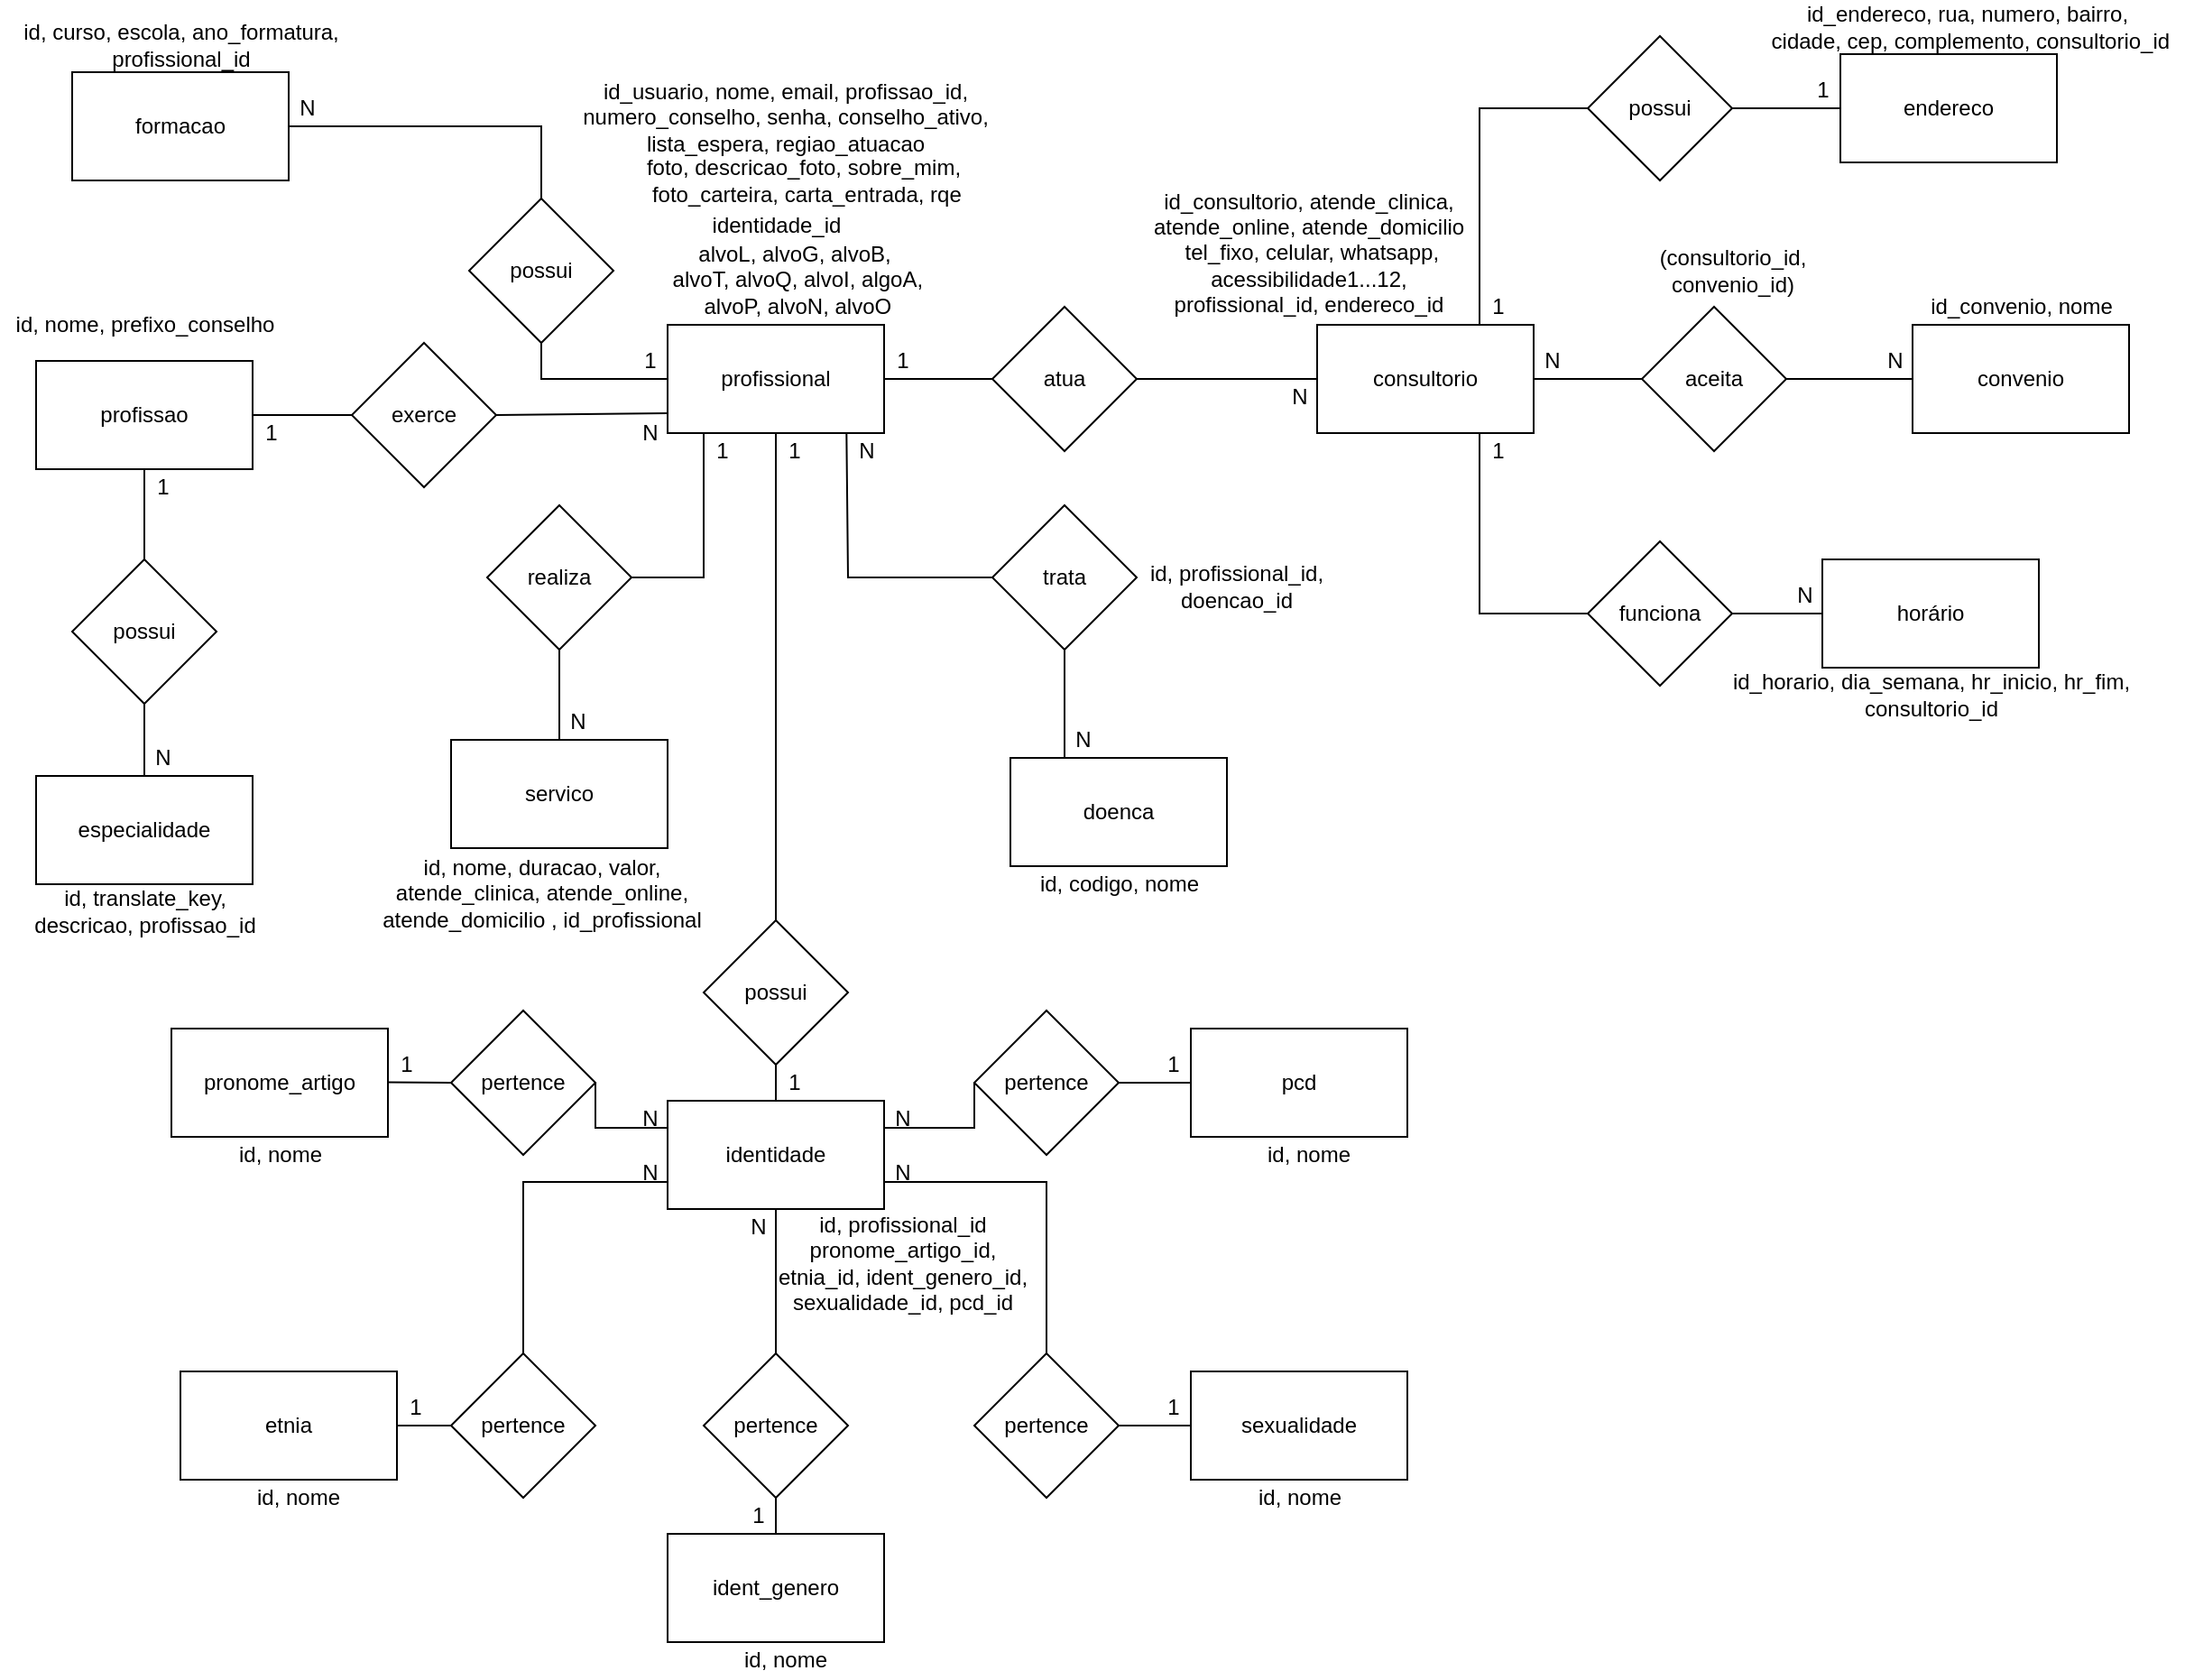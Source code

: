 <mxfile version="19.0.0" type="device"><diagram id="D3DDnIpMp7syWgpgnjYc" name="Page-1"><mxGraphModel dx="1280" dy="1057" grid="1" gridSize="10" guides="1" tooltips="1" connect="1" arrows="1" fold="1" page="1" pageScale="1" pageWidth="827" pageHeight="1169" math="0" shadow="0"><root><mxCell id="0"/><mxCell id="1" parent="0"/><mxCell id="sRLIQsQh0YKUHEPlZo1W-2" value="profissional" style="rounded=0;whiteSpace=wrap;html=1;" parent="1" vertex="1"><mxGeometry x="670" y="230" width="120" height="60" as="geometry"/></mxCell><mxCell id="sRLIQsQh0YKUHEPlZo1W-3" value="id_usuario, nome, email, profissao_id,&lt;br&gt;numero_conselho, senha, conselho_ativo,&lt;br&gt;lista_espera, regiao_atuacao" style="text;html=1;align=center;verticalAlign=middle;resizable=0;points=[];autosize=1;strokeColor=none;fillColor=none;" parent="1" vertex="1"><mxGeometry x="615" y="90" width="240" height="50" as="geometry"/></mxCell><mxCell id="sRLIQsQh0YKUHEPlZo1W-13" value="foto, descricao_foto, sobre_mim,&lt;br&gt;&amp;nbsp;foto_carteira, carta_entrada, rqe" style="text;html=1;align=center;verticalAlign=middle;resizable=0;points=[];autosize=1;strokeColor=none;fillColor=none;" parent="1" vertex="1"><mxGeometry x="650" y="135" width="190" height="30" as="geometry"/></mxCell><mxCell id="sRLIQsQh0YKUHEPlZo1W-14" value="consultorio" style="rounded=0;whiteSpace=wrap;html=1;" parent="1" vertex="1"><mxGeometry x="1030" y="230" width="120" height="60" as="geometry"/></mxCell><mxCell id="sRLIQsQh0YKUHEPlZo1W-15" value="id_consultorio, atende_clinica,&lt;br&gt;atende_online, atende_domicilio&lt;br&gt;&amp;nbsp;tel_fixo, celular, whatsapp, &lt;br&gt;acessibilidade1...12,&lt;br&gt;profissional_id, endereco_id" style="text;html=1;align=center;verticalAlign=middle;resizable=0;points=[];autosize=1;strokeColor=none;fillColor=none;" parent="1" vertex="1"><mxGeometry x="930" y="150" width="190" height="80" as="geometry"/></mxCell><mxCell id="sRLIQsQh0YKUHEPlZo1W-16" value="convenio" style="rounded=0;whiteSpace=wrap;html=1;" parent="1" vertex="1"><mxGeometry x="1360" y="230" width="120" height="60" as="geometry"/></mxCell><mxCell id="sRLIQsQh0YKUHEPlZo1W-17" value="endereco" style="rounded=0;whiteSpace=wrap;html=1;" parent="1" vertex="1"><mxGeometry x="1320" y="80" width="120" height="60" as="geometry"/></mxCell><mxCell id="sRLIQsQh0YKUHEPlZo1W-18" value="id_endereco, rua, numero, bairro,&lt;br&gt;&amp;nbsp;cidade, cep, complemento, consultorio_id" style="text;html=1;align=center;verticalAlign=middle;resizable=0;points=[];autosize=1;strokeColor=none;fillColor=none;" parent="1" vertex="1"><mxGeometry x="1270" y="50" width="240" height="30" as="geometry"/></mxCell><mxCell id="sRLIQsQh0YKUHEPlZo1W-19" value="id_convenio, nome" style="text;html=1;align=center;verticalAlign=middle;resizable=0;points=[];autosize=1;strokeColor=none;fillColor=none;" parent="1" vertex="1"><mxGeometry x="1360" y="210" width="120" height="20" as="geometry"/></mxCell><mxCell id="sRLIQsQh0YKUHEPlZo1W-21" value="" style="endArrow=none;html=1;rounded=0;exitX=0;exitY=0.5;exitDx=0;exitDy=0;entryX=0.75;entryY=0;entryDx=0;entryDy=0;" parent="1" source="sRLIQsQh0YKUHEPlZo1W-22" target="sRLIQsQh0YKUHEPlZo1W-14" edge="1"><mxGeometry width="50" height="50" relative="1" as="geometry"><mxPoint x="720" y="100" as="sourcePoint"/><mxPoint x="590" y="220" as="targetPoint"/><Array as="points"><mxPoint x="1120" y="110"/></Array></mxGeometry></mxCell><mxCell id="sRLIQsQh0YKUHEPlZo1W-22" value="possui" style="rhombus;whiteSpace=wrap;html=1;" parent="1" vertex="1"><mxGeometry x="1180" y="70" width="80" height="80" as="geometry"/></mxCell><mxCell id="sRLIQsQh0YKUHEPlZo1W-23" value="atua" style="rhombus;whiteSpace=wrap;html=1;" parent="1" vertex="1"><mxGeometry x="850" y="220" width="80" height="80" as="geometry"/></mxCell><mxCell id="sRLIQsQh0YKUHEPlZo1W-24" value="" style="endArrow=none;html=1;rounded=0;exitX=1;exitY=0.5;exitDx=0;exitDy=0;entryX=0;entryY=0.5;entryDx=0;entryDy=0;" parent="1" source="sRLIQsQh0YKUHEPlZo1W-2" target="sRLIQsQh0YKUHEPlZo1W-23" edge="1"><mxGeometry width="50" height="50" relative="1" as="geometry"><mxPoint x="1090" y="220" as="sourcePoint"/><mxPoint x="1140" y="170" as="targetPoint"/><Array as="points"/></mxGeometry></mxCell><mxCell id="sRLIQsQh0YKUHEPlZo1W-25" value="" style="endArrow=none;html=1;rounded=0;entryX=0;entryY=0.5;entryDx=0;entryDy=0;exitX=1;exitY=0.5;exitDx=0;exitDy=0;" parent="1" source="sRLIQsQh0YKUHEPlZo1W-23" target="sRLIQsQh0YKUHEPlZo1W-14" edge="1"><mxGeometry width="50" height="50" relative="1" as="geometry"><mxPoint x="1090" y="220" as="sourcePoint"/><mxPoint x="1140" y="170" as="targetPoint"/><Array as="points"><mxPoint x="980" y="260"/></Array></mxGeometry></mxCell><mxCell id="sRLIQsQh0YKUHEPlZo1W-26" value="aceita" style="rhombus;whiteSpace=wrap;html=1;" parent="1" vertex="1"><mxGeometry x="1210" y="220" width="80" height="80" as="geometry"/></mxCell><mxCell id="sRLIQsQh0YKUHEPlZo1W-28" value="" style="endArrow=none;html=1;rounded=0;entryX=0;entryY=0.5;entryDx=0;entryDy=0;exitX=1;exitY=0.5;exitDx=0;exitDy=0;" parent="1" source="sRLIQsQh0YKUHEPlZo1W-26" target="sRLIQsQh0YKUHEPlZo1W-16" edge="1"><mxGeometry width="50" height="50" relative="1" as="geometry"><mxPoint x="1090" y="220" as="sourcePoint"/><mxPoint x="1140" y="170" as="targetPoint"/></mxGeometry></mxCell><mxCell id="sRLIQsQh0YKUHEPlZo1W-29" value="N" style="text;html=1;align=center;verticalAlign=middle;resizable=0;points=[];autosize=1;strokeColor=none;fillColor=none;" parent="1" vertex="1"><mxGeometry x="1150" y="240" width="20" height="20" as="geometry"/></mxCell><mxCell id="sRLIQsQh0YKUHEPlZo1W-30" value="N" style="text;html=1;align=center;verticalAlign=middle;resizable=0;points=[];autosize=1;strokeColor=none;fillColor=none;" parent="1" vertex="1"><mxGeometry x="1290" y="370" width="20" height="20" as="geometry"/></mxCell><mxCell id="sRLIQsQh0YKUHEPlZo1W-31" value="(consultorio_id,&lt;br&gt;convenio_id)" style="text;html=1;align=center;verticalAlign=middle;resizable=0;points=[];autosize=1;strokeColor=none;fillColor=none;" parent="1" vertex="1"><mxGeometry x="1210" y="185" width="100" height="30" as="geometry"/></mxCell><mxCell id="sRLIQsQh0YKUHEPlZo1W-32" value="1" style="text;html=1;align=center;verticalAlign=middle;resizable=0;points=[];autosize=1;strokeColor=none;fillColor=none;" parent="1" vertex="1"><mxGeometry x="1120" y="290" width="20" height="20" as="geometry"/></mxCell><mxCell id="sRLIQsQh0YKUHEPlZo1W-33" value="1" style="text;html=1;align=center;verticalAlign=middle;resizable=0;points=[];autosize=1;strokeColor=none;fillColor=none;" parent="1" vertex="1"><mxGeometry x="1300" y="90" width="20" height="20" as="geometry"/></mxCell><mxCell id="sRLIQsQh0YKUHEPlZo1W-34" value="horário" style="rounded=0;whiteSpace=wrap;html=1;" parent="1" vertex="1"><mxGeometry x="1310" y="360" width="120" height="60" as="geometry"/></mxCell><mxCell id="sRLIQsQh0YKUHEPlZo1W-35" value="funciona" style="rhombus;whiteSpace=wrap;html=1;" parent="1" vertex="1"><mxGeometry x="1180" y="350" width="80" height="80" as="geometry"/></mxCell><mxCell id="sRLIQsQh0YKUHEPlZo1W-36" value="" style="endArrow=none;html=1;rounded=0;entryX=0;entryY=0.5;entryDx=0;entryDy=0;exitX=1;exitY=0.5;exitDx=0;exitDy=0;" parent="1" source="sRLIQsQh0YKUHEPlZo1W-35" target="sRLIQsQh0YKUHEPlZo1W-34" edge="1"><mxGeometry width="50" height="50" relative="1" as="geometry"><mxPoint x="1070" y="320" as="sourcePoint"/><mxPoint x="1120" y="270" as="targetPoint"/></mxGeometry></mxCell><mxCell id="sRLIQsQh0YKUHEPlZo1W-37" value="" style="endArrow=none;html=1;rounded=0;entryX=0.75;entryY=1;entryDx=0;entryDy=0;exitX=0;exitY=0.5;exitDx=0;exitDy=0;" parent="1" source="sRLIQsQh0YKUHEPlZo1W-35" target="sRLIQsQh0YKUHEPlZo1W-14" edge="1"><mxGeometry width="50" height="50" relative="1" as="geometry"><mxPoint x="1070" y="320" as="sourcePoint"/><mxPoint x="1120" y="270" as="targetPoint"/><Array as="points"><mxPoint x="1120" y="390"/></Array></mxGeometry></mxCell><mxCell id="sRLIQsQh0YKUHEPlZo1W-38" value="id_horario, dia_semana, hr_inicio, hr_fim,&lt;br&gt;consultorio_id" style="text;html=1;align=center;verticalAlign=middle;resizable=0;points=[];autosize=1;strokeColor=none;fillColor=none;" parent="1" vertex="1"><mxGeometry x="1250" y="420" width="240" height="30" as="geometry"/></mxCell><mxCell id="sRLIQsQh0YKUHEPlZo1W-40" value="" style="endArrow=none;html=1;rounded=0;exitX=1;exitY=0.5;exitDx=0;exitDy=0;entryX=0;entryY=0.5;entryDx=0;entryDy=0;" parent="1" source="sRLIQsQh0YKUHEPlZo1W-14" target="sRLIQsQh0YKUHEPlZo1W-26" edge="1"><mxGeometry width="50" height="50" relative="1" as="geometry"><mxPoint x="920" y="220" as="sourcePoint"/><mxPoint x="970" y="170" as="targetPoint"/></mxGeometry></mxCell><mxCell id="sRLIQsQh0YKUHEPlZo1W-41" value="" style="endArrow=none;html=1;rounded=0;exitX=1;exitY=0.5;exitDx=0;exitDy=0;entryX=0;entryY=0.5;entryDx=0;entryDy=0;" parent="1" source="sRLIQsQh0YKUHEPlZo1W-22" target="sRLIQsQh0YKUHEPlZo1W-17" edge="1"><mxGeometry width="50" height="50" relative="1" as="geometry"><mxPoint x="1000" y="220" as="sourcePoint"/><mxPoint x="980" y="100" as="targetPoint"/></mxGeometry></mxCell><mxCell id="sRLIQsQh0YKUHEPlZo1W-45" value="1" style="text;html=1;align=center;verticalAlign=middle;resizable=0;points=[];autosize=1;strokeColor=none;fillColor=none;" parent="1" vertex="1"><mxGeometry x="1120" y="210" width="20" height="20" as="geometry"/></mxCell><mxCell id="sRLIQsQh0YKUHEPlZo1W-46" value="N" style="text;html=1;align=center;verticalAlign=middle;resizable=0;points=[];autosize=1;strokeColor=none;fillColor=none;" parent="1" vertex="1"><mxGeometry x="1340" y="240" width="20" height="20" as="geometry"/></mxCell><mxCell id="jHB2yHVg3FIGtP02SNOT-1" value="1" style="text;html=1;align=center;verticalAlign=middle;resizable=0;points=[];autosize=1;strokeColor=none;fillColor=none;" parent="1" vertex="1"><mxGeometry x="790" y="240" width="20" height="20" as="geometry"/></mxCell><mxCell id="jHB2yHVg3FIGtP02SNOT-2" value="N" style="text;html=1;align=center;verticalAlign=middle;resizable=0;points=[];autosize=1;strokeColor=none;fillColor=none;" parent="1" vertex="1"><mxGeometry x="1010" y="260" width="20" height="20" as="geometry"/></mxCell><mxCell id="jHB2yHVg3FIGtP02SNOT-3" value="servico" style="rounded=0;whiteSpace=wrap;html=1;" parent="1" vertex="1"><mxGeometry x="550" y="460" width="120" height="60" as="geometry"/></mxCell><mxCell id="jHB2yHVg3FIGtP02SNOT-4" value="realiza" style="rhombus;whiteSpace=wrap;html=1;" parent="1" vertex="1"><mxGeometry x="570" y="330" width="80" height="80" as="geometry"/></mxCell><mxCell id="jHB2yHVg3FIGtP02SNOT-5" value="" style="endArrow=none;html=1;rounded=0;entryX=1;entryY=0.5;entryDx=0;entryDy=0;" parent="1" target="jHB2yHVg3FIGtP02SNOT-4" edge="1"><mxGeometry width="50" height="50" relative="1" as="geometry"><mxPoint x="690" y="290" as="sourcePoint"/><mxPoint x="360" y="320" as="targetPoint"/><Array as="points"><mxPoint x="690" y="370"/></Array></mxGeometry></mxCell><mxCell id="jHB2yHVg3FIGtP02SNOT-6" value="" style="endArrow=none;html=1;rounded=0;exitX=0.5;exitY=1;exitDx=0;exitDy=0;entryX=0.5;entryY=0;entryDx=0;entryDy=0;" parent="1" source="jHB2yHVg3FIGtP02SNOT-4" target="jHB2yHVg3FIGtP02SNOT-3" edge="1"><mxGeometry width="50" height="50" relative="1" as="geometry"><mxPoint x="310" y="370" as="sourcePoint"/><mxPoint x="360" y="320" as="targetPoint"/></mxGeometry></mxCell><mxCell id="jHB2yHVg3FIGtP02SNOT-7" value="1" style="text;html=1;align=center;verticalAlign=middle;resizable=0;points=[];autosize=1;strokeColor=none;fillColor=none;" parent="1" vertex="1"><mxGeometry x="690" y="290" width="20" height="20" as="geometry"/></mxCell><mxCell id="jHB2yHVg3FIGtP02SNOT-8" value="N" style="text;html=1;align=center;verticalAlign=middle;resizable=0;points=[];autosize=1;strokeColor=none;fillColor=none;" parent="1" vertex="1"><mxGeometry x="610" y="440" width="20" height="20" as="geometry"/></mxCell><mxCell id="jHB2yHVg3FIGtP02SNOT-9" value="id, nome, duracao, valor,&lt;br&gt;atende_clinica, atende_online,&lt;br&gt;atende_domicilio , id_profissional" style="text;html=1;align=center;verticalAlign=middle;resizable=0;points=[];autosize=1;strokeColor=none;fillColor=none;" parent="1" vertex="1"><mxGeometry x="505" y="520" width="190" height="50" as="geometry"/></mxCell><mxCell id="Y3lOkSp_hceCPtzfGzdd-1" value="identidade_id" style="text;html=1;align=center;verticalAlign=middle;resizable=0;points=[];autosize=1;strokeColor=none;fillColor=none;" vertex="1" parent="1"><mxGeometry x="685" y="165" width="90" height="20" as="geometry"/></mxCell><mxCell id="Y3lOkSp_hceCPtzfGzdd-2" value="formacao" style="rounded=0;whiteSpace=wrap;html=1;" vertex="1" parent="1"><mxGeometry x="340" y="90" width="120" height="60" as="geometry"/></mxCell><mxCell id="Y3lOkSp_hceCPtzfGzdd-3" value="possui" style="rhombus;whiteSpace=wrap;html=1;" vertex="1" parent="1"><mxGeometry x="560" y="160" width="80" height="80" as="geometry"/></mxCell><mxCell id="Y3lOkSp_hceCPtzfGzdd-4" value="" style="endArrow=none;html=1;rounded=0;startArrow=none;" edge="1" parent="1"><mxGeometry width="50" height="50" relative="1" as="geometry"><mxPoint x="670" y="260" as="sourcePoint"/><mxPoint x="670" y="260" as="targetPoint"/></mxGeometry></mxCell><mxCell id="Y3lOkSp_hceCPtzfGzdd-5" value="" style="endArrow=none;html=1;rounded=0;entryX=1;entryY=0.5;entryDx=0;entryDy=0;exitX=0.5;exitY=0;exitDx=0;exitDy=0;" edge="1" parent="1" source="Y3lOkSp_hceCPtzfGzdd-3" target="Y3lOkSp_hceCPtzfGzdd-2"><mxGeometry width="50" height="50" relative="1" as="geometry"><mxPoint x="710" y="310" as="sourcePoint"/><mxPoint x="760" y="260" as="targetPoint"/><Array as="points"><mxPoint x="600" y="120"/></Array></mxGeometry></mxCell><mxCell id="Y3lOkSp_hceCPtzfGzdd-6" value="1" style="text;html=1;align=center;verticalAlign=middle;resizable=0;points=[];autosize=1;strokeColor=none;fillColor=none;" vertex="1" parent="1"><mxGeometry x="650" y="240" width="20" height="20" as="geometry"/></mxCell><mxCell id="Y3lOkSp_hceCPtzfGzdd-7" value="" style="endArrow=none;html=1;rounded=0;exitX=0.5;exitY=1;exitDx=0;exitDy=0;" edge="1" parent="1" source="Y3lOkSp_hceCPtzfGzdd-3"><mxGeometry width="50" height="50" relative="1" as="geometry"><mxPoint x="590" y="260" as="sourcePoint"/><mxPoint x="670" y="260" as="targetPoint"/><Array as="points"><mxPoint x="600" y="260"/></Array></mxGeometry></mxCell><mxCell id="Y3lOkSp_hceCPtzfGzdd-10" value="N" style="text;html=1;align=center;verticalAlign=middle;resizable=0;points=[];autosize=1;strokeColor=none;fillColor=none;" vertex="1" parent="1"><mxGeometry x="460" y="100" width="20" height="20" as="geometry"/></mxCell><mxCell id="Y3lOkSp_hceCPtzfGzdd-11" value="id, curso, escola, ano_formatura,&lt;br&gt;profissional_id" style="text;html=1;align=center;verticalAlign=middle;resizable=0;points=[];autosize=1;strokeColor=none;fillColor=none;" vertex="1" parent="1"><mxGeometry x="305" y="60" width="190" height="30" as="geometry"/></mxCell><mxCell id="Y3lOkSp_hceCPtzfGzdd-12" value="especialidade" style="rounded=0;whiteSpace=wrap;html=1;" vertex="1" parent="1"><mxGeometry x="320" y="480" width="120" height="60" as="geometry"/></mxCell><mxCell id="Y3lOkSp_hceCPtzfGzdd-13" value="id, translate_key,&lt;br&gt;descricao, profissao_id" style="text;html=1;align=center;verticalAlign=middle;resizable=0;points=[];autosize=1;strokeColor=none;fillColor=none;" vertex="1" parent="1"><mxGeometry x="310" y="540" width="140" height="30" as="geometry"/></mxCell><mxCell id="Y3lOkSp_hceCPtzfGzdd-14" value="possui" style="rhombus;whiteSpace=wrap;html=1;rounded=0;" vertex="1" parent="1"><mxGeometry x="340" y="360" width="80" height="80" as="geometry"/></mxCell><mxCell id="Y3lOkSp_hceCPtzfGzdd-16" value="" style="endArrow=none;html=1;rounded=0;exitX=0.5;exitY=0;exitDx=0;exitDy=0;" edge="1" parent="1" source="Y3lOkSp_hceCPtzfGzdd-14"><mxGeometry width="50" height="50" relative="1" as="geometry"><mxPoint x="710" y="300" as="sourcePoint"/><mxPoint x="380" y="330" as="targetPoint"/><Array as="points"><mxPoint x="380" y="310"/></Array></mxGeometry></mxCell><mxCell id="Y3lOkSp_hceCPtzfGzdd-17" value="" style="endArrow=none;html=1;rounded=0;entryX=0.5;entryY=0;entryDx=0;entryDy=0;exitX=0.5;exitY=1;exitDx=0;exitDy=0;" edge="1" parent="1" source="Y3lOkSp_hceCPtzfGzdd-14" target="Y3lOkSp_hceCPtzfGzdd-12"><mxGeometry width="50" height="50" relative="1" as="geometry"><mxPoint x="710" y="300" as="sourcePoint"/><mxPoint x="760" y="250" as="targetPoint"/></mxGeometry></mxCell><mxCell id="Y3lOkSp_hceCPtzfGzdd-18" value="1" style="text;html=1;align=center;verticalAlign=middle;resizable=0;points=[];autosize=1;strokeColor=none;fillColor=none;" vertex="1" parent="1"><mxGeometry x="440" y="280" width="20" height="20" as="geometry"/></mxCell><mxCell id="Y3lOkSp_hceCPtzfGzdd-19" value="N" style="text;html=1;align=center;verticalAlign=middle;resizable=0;points=[];autosize=1;strokeColor=none;fillColor=none;" vertex="1" parent="1"><mxGeometry x="650" y="280" width="20" height="20" as="geometry"/></mxCell><mxCell id="Y3lOkSp_hceCPtzfGzdd-22" value="alvoL, alvoG, alvoB,&lt;br&gt;&amp;nbsp;alvoT, alvoQ, alvoI, algoA,&lt;br&gt;&amp;nbsp;alvoP, alvoN, alvoO" style="text;html=1;align=center;verticalAlign=middle;resizable=0;points=[];autosize=1;strokeColor=none;fillColor=none;" vertex="1" parent="1"><mxGeometry x="660" y="180" width="160" height="50" as="geometry"/></mxCell><mxCell id="Y3lOkSp_hceCPtzfGzdd-25" value="profissao" style="rounded=0;whiteSpace=wrap;html=1;" vertex="1" parent="1"><mxGeometry x="320" y="250" width="120" height="60" as="geometry"/></mxCell><mxCell id="Y3lOkSp_hceCPtzfGzdd-26" value="exerce" style="rhombus;whiteSpace=wrap;html=1;" vertex="1" parent="1"><mxGeometry x="495" y="240" width="80" height="80" as="geometry"/></mxCell><mxCell id="Y3lOkSp_hceCPtzfGzdd-27" value="" style="endArrow=none;html=1;rounded=0;entryX=1;entryY=0.5;entryDx=0;entryDy=0;exitX=-0.002;exitY=0.817;exitDx=0;exitDy=0;exitPerimeter=0;" edge="1" parent="1" source="sRLIQsQh0YKUHEPlZo1W-2" target="Y3lOkSp_hceCPtzfGzdd-26"><mxGeometry width="50" height="50" relative="1" as="geometry"><mxPoint x="540" y="450" as="sourcePoint"/><mxPoint x="590" y="400" as="targetPoint"/></mxGeometry></mxCell><mxCell id="Y3lOkSp_hceCPtzfGzdd-30" value="1" style="text;html=1;align=center;verticalAlign=middle;resizable=0;points=[];autosize=1;strokeColor=none;fillColor=none;" vertex="1" parent="1"><mxGeometry x="380" y="310" width="20" height="20" as="geometry"/></mxCell><mxCell id="Y3lOkSp_hceCPtzfGzdd-31" value="N" style="text;html=1;align=center;verticalAlign=middle;resizable=0;points=[];autosize=1;strokeColor=none;fillColor=none;" vertex="1" parent="1"><mxGeometry x="380" y="460" width="20" height="20" as="geometry"/></mxCell><mxCell id="Y3lOkSp_hceCPtzfGzdd-32" value="" style="endArrow=none;html=1;rounded=0;entryX=1;entryY=0.5;entryDx=0;entryDy=0;exitX=0;exitY=0.5;exitDx=0;exitDy=0;" edge="1" parent="1" source="Y3lOkSp_hceCPtzfGzdd-26" target="Y3lOkSp_hceCPtzfGzdd-25"><mxGeometry width="50" height="50" relative="1" as="geometry"><mxPoint x="630" y="230" as="sourcePoint"/><mxPoint x="680" y="180" as="targetPoint"/></mxGeometry></mxCell><mxCell id="Y3lOkSp_hceCPtzfGzdd-34" value="id, nome, prefixo_conselho" style="text;html=1;align=center;verticalAlign=middle;resizable=0;points=[];autosize=1;strokeColor=none;fillColor=none;" vertex="1" parent="1"><mxGeometry x="300" y="220" width="160" height="20" as="geometry"/></mxCell><mxCell id="Y3lOkSp_hceCPtzfGzdd-36" value="doenca" style="rounded=0;whiteSpace=wrap;html=1;" vertex="1" parent="1"><mxGeometry x="860" y="470" width="120" height="60" as="geometry"/></mxCell><mxCell id="Y3lOkSp_hceCPtzfGzdd-37" value="trata" style="rhombus;whiteSpace=wrap;html=1;" vertex="1" parent="1"><mxGeometry x="850" y="330" width="80" height="80" as="geometry"/></mxCell><mxCell id="Y3lOkSp_hceCPtzfGzdd-38" value="" style="endArrow=none;html=1;rounded=0;entryX=-0.042;entryY=0.008;entryDx=0;entryDy=0;exitX=0;exitY=0.5;exitDx=0;exitDy=0;entryPerimeter=0;" edge="1" parent="1" source="Y3lOkSp_hceCPtzfGzdd-37" target="Y3lOkSp_hceCPtzfGzdd-40"><mxGeometry width="50" height="50" relative="1" as="geometry"><mxPoint x="970" y="430" as="sourcePoint"/><mxPoint x="1020" y="380" as="targetPoint"/><Array as="points"><mxPoint x="770" y="370"/></Array></mxGeometry></mxCell><mxCell id="Y3lOkSp_hceCPtzfGzdd-39" value="" style="endArrow=none;html=1;rounded=0;exitX=0.25;exitY=0;exitDx=0;exitDy=0;entryX=0.5;entryY=1;entryDx=0;entryDy=0;" edge="1" parent="1" source="Y3lOkSp_hceCPtzfGzdd-36" target="Y3lOkSp_hceCPtzfGzdd-37"><mxGeometry width="50" height="50" relative="1" as="geometry"><mxPoint x="970" y="430" as="sourcePoint"/><mxPoint x="1020" y="380" as="targetPoint"/></mxGeometry></mxCell><mxCell id="Y3lOkSp_hceCPtzfGzdd-40" value="N" style="text;html=1;align=center;verticalAlign=middle;resizable=0;points=[];autosize=1;strokeColor=none;fillColor=none;" vertex="1" parent="1"><mxGeometry x="770" y="290" width="20" height="20" as="geometry"/></mxCell><mxCell id="Y3lOkSp_hceCPtzfGzdd-41" value="N" style="text;html=1;align=center;verticalAlign=middle;resizable=0;points=[];autosize=1;strokeColor=none;fillColor=none;" vertex="1" parent="1"><mxGeometry x="890" y="450" width="20" height="20" as="geometry"/></mxCell><mxCell id="Y3lOkSp_hceCPtzfGzdd-42" value="id, profissional_id,&lt;br&gt;doencao_id" style="text;html=1;align=center;verticalAlign=middle;resizable=0;points=[];autosize=1;strokeColor=none;fillColor=none;" vertex="1" parent="1"><mxGeometry x="930" y="360" width="110" height="30" as="geometry"/></mxCell><mxCell id="Y3lOkSp_hceCPtzfGzdd-43" value="id, codigo, nome" style="text;html=1;align=center;verticalAlign=middle;resizable=0;points=[];autosize=1;strokeColor=none;fillColor=none;" vertex="1" parent="1"><mxGeometry x="870" y="530" width="100" height="20" as="geometry"/></mxCell><mxCell id="Y3lOkSp_hceCPtzfGzdd-45" value="identidade" style="rounded=0;whiteSpace=wrap;html=1;" vertex="1" parent="1"><mxGeometry x="670" y="660" width="120" height="60" as="geometry"/></mxCell><mxCell id="Y3lOkSp_hceCPtzfGzdd-46" value="possui" style="rhombus;whiteSpace=wrap;html=1;" vertex="1" parent="1"><mxGeometry x="690" y="560" width="80" height="80" as="geometry"/></mxCell><mxCell id="Y3lOkSp_hceCPtzfGzdd-47" value="" style="endArrow=none;html=1;rounded=0;exitX=0.5;exitY=0;exitDx=0;exitDy=0;entryX=0.5;entryY=1;entryDx=0;entryDy=0;" edge="1" parent="1" source="Y3lOkSp_hceCPtzfGzdd-45" target="Y3lOkSp_hceCPtzfGzdd-46"><mxGeometry width="50" height="50" relative="1" as="geometry"><mxPoint x="710" y="590" as="sourcePoint"/><mxPoint x="760" y="540" as="targetPoint"/></mxGeometry></mxCell><mxCell id="Y3lOkSp_hceCPtzfGzdd-48" value="" style="endArrow=none;html=1;rounded=0;entryX=0.5;entryY=0;entryDx=0;entryDy=0;exitX=0.5;exitY=1;exitDx=0;exitDy=0;" edge="1" parent="1" source="sRLIQsQh0YKUHEPlZo1W-2" target="Y3lOkSp_hceCPtzfGzdd-46"><mxGeometry width="50" height="50" relative="1" as="geometry"><mxPoint x="710" y="590" as="sourcePoint"/><mxPoint x="760" y="540" as="targetPoint"/></mxGeometry></mxCell><mxCell id="Y3lOkSp_hceCPtzfGzdd-49" value="pronome_artigo" style="rounded=0;whiteSpace=wrap;html=1;" vertex="1" parent="1"><mxGeometry x="395" y="620" width="120" height="60" as="geometry"/></mxCell><mxCell id="Y3lOkSp_hceCPtzfGzdd-50" value="etnia" style="rounded=0;whiteSpace=wrap;html=1;" vertex="1" parent="1"><mxGeometry x="400" y="810" width="120" height="60" as="geometry"/></mxCell><mxCell id="Y3lOkSp_hceCPtzfGzdd-51" value="ident_genero" style="rounded=0;whiteSpace=wrap;html=1;" vertex="1" parent="1"><mxGeometry x="670" y="900" width="120" height="60" as="geometry"/></mxCell><mxCell id="Y3lOkSp_hceCPtzfGzdd-52" value="sexualidade" style="rounded=0;whiteSpace=wrap;html=1;" vertex="1" parent="1"><mxGeometry x="960" y="810" width="120" height="60" as="geometry"/></mxCell><mxCell id="Y3lOkSp_hceCPtzfGzdd-53" value="pcd" style="rounded=0;whiteSpace=wrap;html=1;" vertex="1" parent="1"><mxGeometry x="960" y="620" width="120" height="60" as="geometry"/></mxCell><mxCell id="Y3lOkSp_hceCPtzfGzdd-54" value="id, nome" style="text;html=1;align=center;verticalAlign=middle;resizable=0;points=[];autosize=1;strokeColor=none;fillColor=none;" vertex="1" parent="1"><mxGeometry x="990" y="870" width="60" height="20" as="geometry"/></mxCell><mxCell id="Y3lOkSp_hceCPtzfGzdd-55" value="id, nome" style="text;html=1;align=center;verticalAlign=middle;resizable=0;points=[];autosize=1;strokeColor=none;fillColor=none;" vertex="1" parent="1"><mxGeometry x="705" y="960" width="60" height="20" as="geometry"/></mxCell><mxCell id="Y3lOkSp_hceCPtzfGzdd-56" value="id, nome" style="text;html=1;align=center;verticalAlign=middle;resizable=0;points=[];autosize=1;strokeColor=none;fillColor=none;" vertex="1" parent="1"><mxGeometry x="435" y="870" width="60" height="20" as="geometry"/></mxCell><mxCell id="Y3lOkSp_hceCPtzfGzdd-57" value="id, nome" style="text;html=1;align=center;verticalAlign=middle;resizable=0;points=[];autosize=1;strokeColor=none;fillColor=none;" vertex="1" parent="1"><mxGeometry x="425" y="680" width="60" height="20" as="geometry"/></mxCell><mxCell id="Y3lOkSp_hceCPtzfGzdd-58" value="id, nome" style="text;html=1;align=center;verticalAlign=middle;resizable=0;points=[];autosize=1;strokeColor=none;fillColor=none;" vertex="1" parent="1"><mxGeometry x="995" y="680" width="60" height="20" as="geometry"/></mxCell><mxCell id="Y3lOkSp_hceCPtzfGzdd-64" value="" style="endArrow=none;html=1;rounded=0;entryX=1;entryY=0.25;entryDx=0;entryDy=0;exitX=0;exitY=0.5;exitDx=0;exitDy=0;" edge="1" parent="1" target="Y3lOkSp_hceCPtzfGzdd-45"><mxGeometry width="50" height="50" relative="1" as="geometry"><mxPoint x="840" y="650" as="sourcePoint"/><mxPoint x="790" y="700" as="targetPoint"/><Array as="points"><mxPoint x="840" y="675"/></Array></mxGeometry></mxCell><mxCell id="Y3lOkSp_hceCPtzfGzdd-65" value="" style="endArrow=none;html=1;rounded=0;entryX=1;entryY=0.5;entryDx=0;entryDy=0;exitX=0;exitY=0.5;exitDx=0;exitDy=0;" edge="1" parent="1" source="Y3lOkSp_hceCPtzfGzdd-53"><mxGeometry width="50" height="50" relative="1" as="geometry"><mxPoint x="960" y="635" as="sourcePoint"/><mxPoint x="920" y="650" as="targetPoint"/></mxGeometry></mxCell><mxCell id="Y3lOkSp_hceCPtzfGzdd-66" value="" style="endArrow=none;html=1;rounded=0;entryX=0.5;entryY=1;entryDx=0;entryDy=0;exitX=0.5;exitY=0;exitDx=0;exitDy=0;startArrow=none;" edge="1" parent="1" source="Y3lOkSp_hceCPtzfGzdd-78"><mxGeometry width="50" height="50" relative="1" as="geometry"><mxPoint x="850" y="770" as="sourcePoint"/><mxPoint x="730" y="830" as="targetPoint"/></mxGeometry></mxCell><mxCell id="Y3lOkSp_hceCPtzfGzdd-67" value="" style="endArrow=none;html=1;rounded=0;entryX=0.5;entryY=0;entryDx=0;entryDy=0;exitX=0.5;exitY=1;exitDx=0;exitDy=0;" edge="1" parent="1" source="Y3lOkSp_hceCPtzfGzdd-45" target="Y3lOkSp_hceCPtzfGzdd-78"><mxGeometry width="50" height="50" relative="1" as="geometry"><mxPoint x="790" y="720" as="sourcePoint"/><mxPoint x="730" y="750" as="targetPoint"/></mxGeometry></mxCell><mxCell id="Y3lOkSp_hceCPtzfGzdd-68" value="" style="endArrow=none;html=1;rounded=0;entryX=1;entryY=0.5;entryDx=0;entryDy=0;exitX=0;exitY=0.25;exitDx=0;exitDy=0;" edge="1" parent="1" source="Y3lOkSp_hceCPtzfGzdd-45"><mxGeometry width="50" height="50" relative="1" as="geometry"><mxPoint x="670" y="690" as="sourcePoint"/><mxPoint x="630" y="650" as="targetPoint"/><Array as="points"><mxPoint x="630" y="675"/></Array></mxGeometry></mxCell><mxCell id="Y3lOkSp_hceCPtzfGzdd-69" value="" style="endArrow=none;html=1;rounded=0;exitX=1;exitY=0.5;exitDx=0;exitDy=0;entryX=0;entryY=0.5;entryDx=0;entryDy=0;" edge="1" parent="1" source="Y3lOkSp_hceCPtzfGzdd-50"><mxGeometry width="50" height="50" relative="1" as="geometry"><mxPoint x="740" y="750" as="sourcePoint"/><mxPoint x="550" y="840" as="targetPoint"/></mxGeometry></mxCell><mxCell id="Y3lOkSp_hceCPtzfGzdd-70" value="" style="endArrow=none;html=1;rounded=0;entryX=1;entryY=0.5;entryDx=0;entryDy=0;exitX=0;exitY=0.5;exitDx=0;exitDy=0;" edge="1" parent="1" source="Y3lOkSp_hceCPtzfGzdd-52"><mxGeometry width="50" height="50" relative="1" as="geometry"><mxPoint x="740" y="750" as="sourcePoint"/><mxPoint x="920" y="840" as="targetPoint"/></mxGeometry></mxCell><mxCell id="Y3lOkSp_hceCPtzfGzdd-71" value="" style="endArrow=none;html=1;rounded=0;exitX=0.5;exitY=0;exitDx=0;exitDy=0;entryX=1;entryY=0.75;entryDx=0;entryDy=0;" edge="1" parent="1" target="Y3lOkSp_hceCPtzfGzdd-45"><mxGeometry width="50" height="50" relative="1" as="geometry"><mxPoint x="880" y="800" as="sourcePoint"/><mxPoint x="790" y="700" as="targetPoint"/><Array as="points"><mxPoint x="880" y="705"/></Array></mxGeometry></mxCell><mxCell id="Y3lOkSp_hceCPtzfGzdd-72" value="" style="endArrow=none;html=1;rounded=0;entryX=0;entryY=0.75;entryDx=0;entryDy=0;exitX=0.5;exitY=0;exitDx=0;exitDy=0;" edge="1" parent="1" target="Y3lOkSp_hceCPtzfGzdd-45"><mxGeometry width="50" height="50" relative="1" as="geometry"><mxPoint x="590" y="800" as="sourcePoint"/><mxPoint x="790" y="700" as="targetPoint"/><Array as="points"><mxPoint x="590" y="705"/></Array></mxGeometry></mxCell><mxCell id="Y3lOkSp_hceCPtzfGzdd-73" value="" style="endArrow=none;html=1;rounded=0;exitX=1;exitY=0.5;exitDx=0;exitDy=0;entryX=0;entryY=0.5;entryDx=0;entryDy=0;" edge="1" parent="1"><mxGeometry width="50" height="50" relative="1" as="geometry"><mxPoint x="515" y="649.71" as="sourcePoint"/><mxPoint x="550" y="650" as="targetPoint"/></mxGeometry></mxCell><mxCell id="Y3lOkSp_hceCPtzfGzdd-74" value="pertence" style="rhombus;whiteSpace=wrap;html=1;" vertex="1" parent="1"><mxGeometry x="840" y="610" width="80" height="80" as="geometry"/></mxCell><mxCell id="Y3lOkSp_hceCPtzfGzdd-75" value="pertence" style="rhombus;whiteSpace=wrap;html=1;" vertex="1" parent="1"><mxGeometry x="840" y="800" width="80" height="80" as="geometry"/></mxCell><mxCell id="Y3lOkSp_hceCPtzfGzdd-76" value="pertence" style="rhombus;whiteSpace=wrap;html=1;" vertex="1" parent="1"><mxGeometry x="550" y="610" width="80" height="80" as="geometry"/></mxCell><mxCell id="Y3lOkSp_hceCPtzfGzdd-77" value="pertence" style="rhombus;whiteSpace=wrap;html=1;" vertex="1" parent="1"><mxGeometry x="550" y="800" width="80" height="80" as="geometry"/></mxCell><mxCell id="Y3lOkSp_hceCPtzfGzdd-79" value="id, profissional_id&lt;br&gt;pronome_artigo_id,&lt;br&gt;etnia_id, ident_genero_id,&lt;br&gt;sexualidade_id, pcd_id" style="text;html=1;align=center;verticalAlign=middle;resizable=0;points=[];autosize=1;strokeColor=none;fillColor=none;rotation=0;" vertex="1" parent="1"><mxGeometry x="725" y="720" width="150" height="60" as="geometry"/></mxCell><mxCell id="Y3lOkSp_hceCPtzfGzdd-78" value="pertence" style="rhombus;whiteSpace=wrap;html=1;" vertex="1" parent="1"><mxGeometry x="690" y="800" width="80" height="80" as="geometry"/></mxCell><mxCell id="Y3lOkSp_hceCPtzfGzdd-80" value="" style="endArrow=none;html=1;rounded=0;entryX=0.5;entryY=1;entryDx=0;entryDy=0;exitX=0.5;exitY=0;exitDx=0;exitDy=0;" edge="1" parent="1" source="Y3lOkSp_hceCPtzfGzdd-51" target="Y3lOkSp_hceCPtzfGzdd-78"><mxGeometry width="50" height="50" relative="1" as="geometry"><mxPoint x="730" y="900" as="sourcePoint"/><mxPoint x="730" y="830" as="targetPoint"/></mxGeometry></mxCell><mxCell id="Y3lOkSp_hceCPtzfGzdd-81" value="1" style="text;html=1;align=center;verticalAlign=middle;resizable=0;points=[];autosize=1;strokeColor=none;fillColor=none;" vertex="1" parent="1"><mxGeometry x="515" y="630" width="20" height="20" as="geometry"/></mxCell><mxCell id="Y3lOkSp_hceCPtzfGzdd-82" value="N" style="text;html=1;align=center;verticalAlign=middle;resizable=0;points=[];autosize=1;strokeColor=none;fillColor=none;" vertex="1" parent="1"><mxGeometry x="790" y="690" width="20" height="20" as="geometry"/></mxCell><mxCell id="Y3lOkSp_hceCPtzfGzdd-83" value="N" style="text;html=1;align=center;verticalAlign=middle;resizable=0;points=[];autosize=1;strokeColor=none;fillColor=none;" vertex="1" parent="1"><mxGeometry x="790" y="660" width="20" height="20" as="geometry"/></mxCell><mxCell id="Y3lOkSp_hceCPtzfGzdd-84" value="N" style="text;html=1;align=center;verticalAlign=middle;resizable=0;points=[];autosize=1;strokeColor=none;fillColor=none;" vertex="1" parent="1"><mxGeometry x="710" y="720" width="20" height="20" as="geometry"/></mxCell><mxCell id="Y3lOkSp_hceCPtzfGzdd-85" value="N" style="text;html=1;align=center;verticalAlign=middle;resizable=0;points=[];autosize=1;strokeColor=none;fillColor=none;" vertex="1" parent="1"><mxGeometry x="650" y="690" width="20" height="20" as="geometry"/></mxCell><mxCell id="Y3lOkSp_hceCPtzfGzdd-86" value="N" style="text;html=1;align=center;verticalAlign=middle;resizable=0;points=[];autosize=1;strokeColor=none;fillColor=none;" vertex="1" parent="1"><mxGeometry x="650" y="660" width="20" height="20" as="geometry"/></mxCell><mxCell id="Y3lOkSp_hceCPtzfGzdd-90" value="1" style="text;html=1;align=center;verticalAlign=middle;resizable=0;points=[];autosize=1;strokeColor=none;fillColor=none;" vertex="1" parent="1"><mxGeometry x="520" y="820" width="20" height="20" as="geometry"/></mxCell><mxCell id="Y3lOkSp_hceCPtzfGzdd-91" value="1" style="text;html=1;align=center;verticalAlign=middle;resizable=0;points=[];autosize=1;strokeColor=none;fillColor=none;" vertex="1" parent="1"><mxGeometry x="940" y="630" width="20" height="20" as="geometry"/></mxCell><mxCell id="Y3lOkSp_hceCPtzfGzdd-92" value="1" style="text;html=1;align=center;verticalAlign=middle;resizable=0;points=[];autosize=1;strokeColor=none;fillColor=none;" vertex="1" parent="1"><mxGeometry x="940" y="820" width="20" height="20" as="geometry"/></mxCell><mxCell id="Y3lOkSp_hceCPtzfGzdd-93" value="1" style="text;html=1;align=center;verticalAlign=middle;resizable=0;points=[];autosize=1;strokeColor=none;fillColor=none;" vertex="1" parent="1"><mxGeometry x="710" y="880" width="20" height="20" as="geometry"/></mxCell><mxCell id="Y3lOkSp_hceCPtzfGzdd-95" value="1" style="text;html=1;align=center;verticalAlign=middle;resizable=0;points=[];autosize=1;strokeColor=none;fillColor=none;" vertex="1" parent="1"><mxGeometry x="730" y="290" width="20" height="20" as="geometry"/></mxCell><mxCell id="Y3lOkSp_hceCPtzfGzdd-96" value="1" style="text;html=1;align=center;verticalAlign=middle;resizable=0;points=[];autosize=1;strokeColor=none;fillColor=none;" vertex="1" parent="1"><mxGeometry x="730" y="640" width="20" height="20" as="geometry"/></mxCell></root></mxGraphModel></diagram></mxfile>